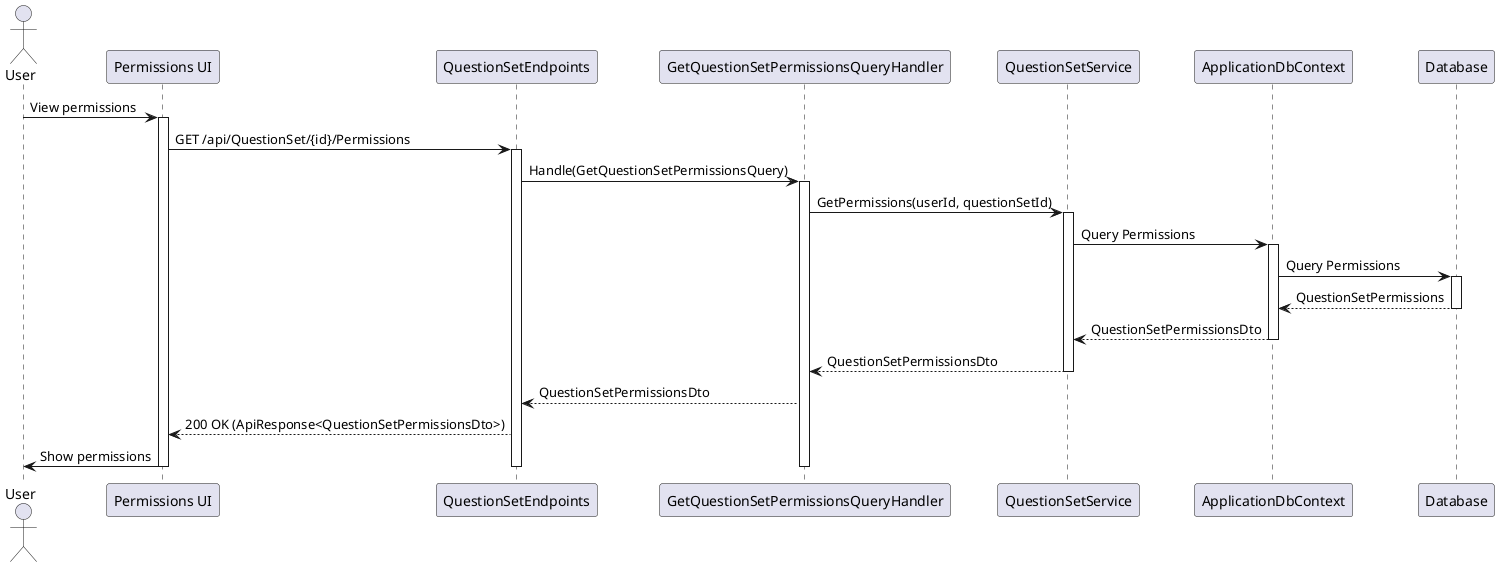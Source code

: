 @startuml
actor User
participant "Permissions UI" as UI
participant QuestionSetEndpoints
participant GetQuestionSetPermissionsQueryHandler as Handler
participant QuestionSetService
participant ApplicationDbContext
participant Database

User -> UI : View permissions
activate UI
UI -> QuestionSetEndpoints : GET /api/QuestionSet/{id}/Permissions
activate QuestionSetEndpoints
QuestionSetEndpoints -> Handler : Handle(GetQuestionSetPermissionsQuery)
activate Handler
Handler -> QuestionSetService : GetPermissions(userId, questionSetId)
activate QuestionSetService
QuestionSetService -> ApplicationDbContext : Query Permissions
activate ApplicationDbContext
ApplicationDbContext -> Database : Query Permissions
activate Database
Database --> ApplicationDbContext : QuestionSetPermissions
deactivate Database
ApplicationDbContext --> QuestionSetService : QuestionSetPermissionsDto
deactivate ApplicationDbContext
QuestionSetService --> Handler : QuestionSetPermissionsDto
deactivate QuestionSetService
Handler --> QuestionSetEndpoints : QuestionSetPermissionsDto
QuestionSetEndpoints --> UI : 200 OK (ApiResponse<QuestionSetPermissionsDto>)
UI -> User : Show permissions
deactivate Handler
deactivate QuestionSetEndpoints
deactivate UI
@enduml